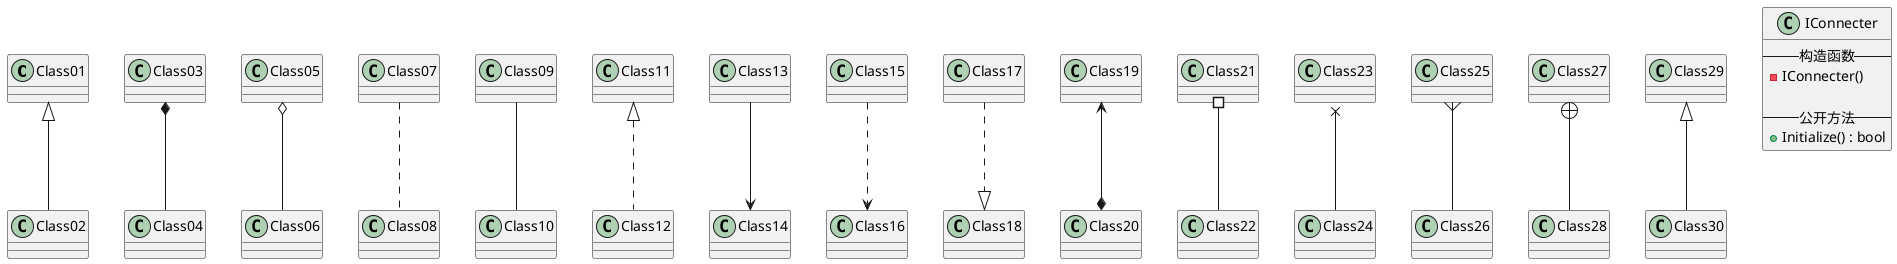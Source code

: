 @startuml

Class01 <|-- Class02
Class03 *-- Class04
Class05 o-- Class06
Class07 .. Class08
Class09 -- Class10
Class11 <|.. Class12
Class13 --> Class14
Class15 ..> Class16
Class17 ..|> Class18
Class19 <--* Class20
Class21 #-- Class22
Class23 x-- Class24
Class25 }-- Class26
Class27 +-- Class28
Class29 ^-- Class30

class IConnecter {
    -- 构造函数 --
    - IConnecter()
    
    -- 公开方法 --
    + Initialize() : bool
}

@enduml
